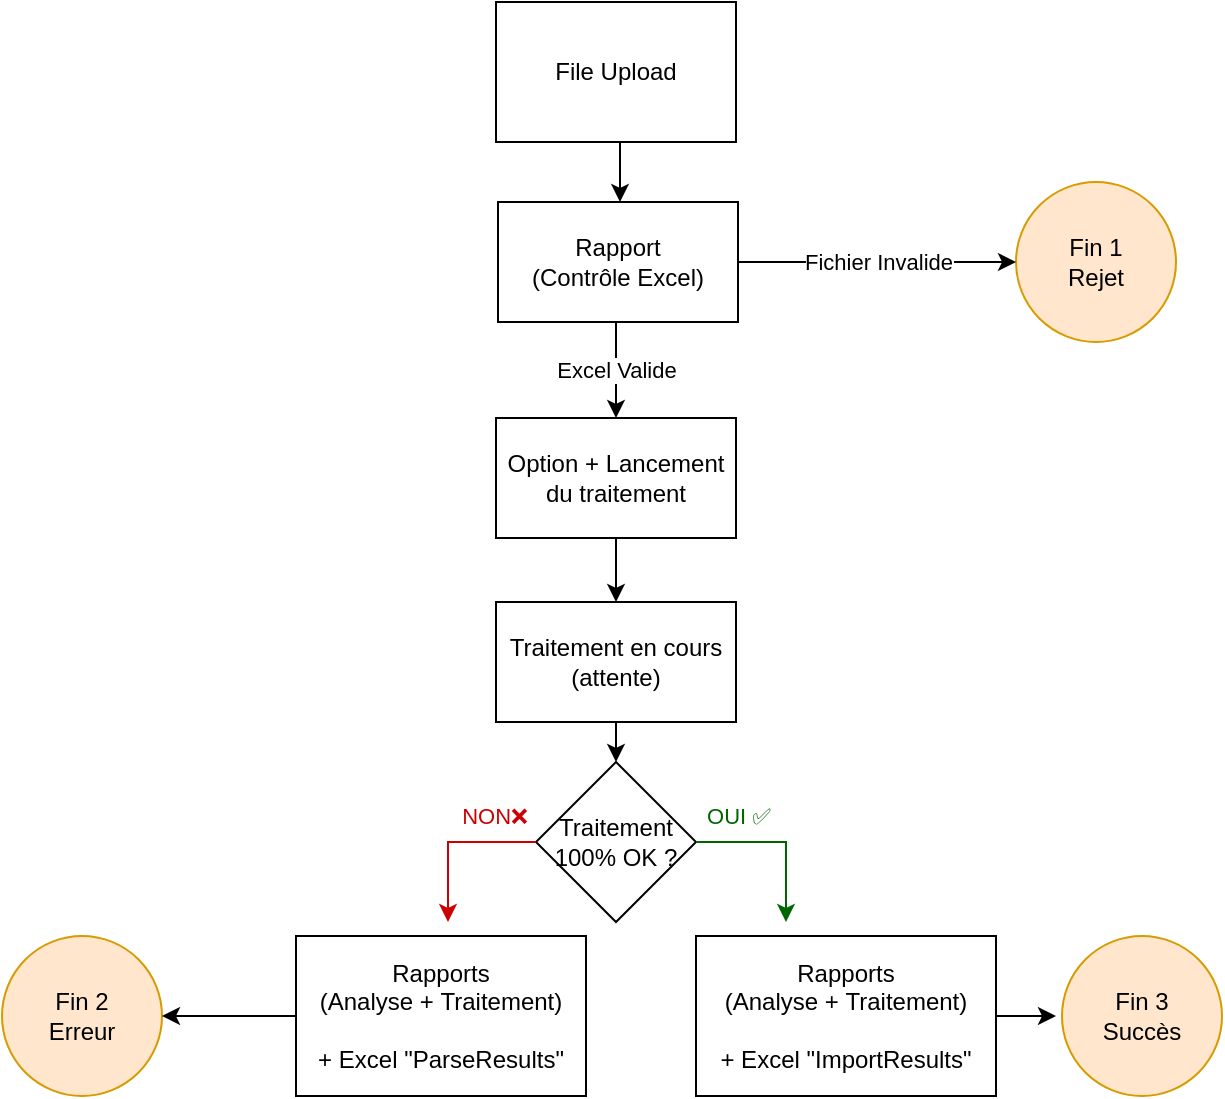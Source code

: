 <mxfile version="16.4.7" type="github">
  <diagram id="4UVPahDyf4iu8To8ODbl" name="Page-1">
    <mxGraphModel dx="1106" dy="585" grid="1" gridSize="10" guides="1" tooltips="1" connect="1" arrows="1" fold="1" page="1" pageScale="1" pageWidth="827" pageHeight="1169" math="0" shadow="0">
      <root>
        <mxCell id="0" />
        <mxCell id="1" parent="0" />
        <mxCell id="TSUCbPAbVoKPbsh4vDsl-6" value="" style="edgeStyle=orthogonalEdgeStyle;rounded=0;orthogonalLoop=1;jettySize=auto;html=1;" parent="1" edge="1">
          <mxGeometry relative="1" as="geometry">
            <mxPoint x="422" y="110" as="sourcePoint" />
            <mxPoint x="422" y="140" as="targetPoint" />
          </mxGeometry>
        </mxCell>
        <mxCell id="TSUCbPAbVoKPbsh4vDsl-1" value="File Upload" style="rounded=0;whiteSpace=wrap;html=1;" parent="1" vertex="1">
          <mxGeometry x="360" y="40" width="120" height="70" as="geometry" />
        </mxCell>
        <mxCell id="TSUCbPAbVoKPbsh4vDsl-2" value="Rapport&lt;br&gt;(Contrôle Excel)" style="rounded=0;whiteSpace=wrap;html=1;" parent="1" vertex="1">
          <mxGeometry x="361" y="140" width="120" height="60" as="geometry" />
        </mxCell>
        <mxCell id="TSUCbPAbVoKPbsh4vDsl-3" value="&lt;div&gt;&lt;span&gt;Rapports&lt;/span&gt;&lt;/div&gt;(Analyse +&amp;nbsp;Traitement)&lt;br&gt;&lt;br&gt;+ Excel &quot;ParseResults&quot;" style="rounded=0;whiteSpace=wrap;html=1;align=center;" parent="1" vertex="1">
          <mxGeometry x="260" y="507" width="145" height="80" as="geometry" />
        </mxCell>
        <mxCell id="TSUCbPAbVoKPbsh4vDsl-4" value="&lt;div&gt;&lt;span&gt;Rapports&lt;/span&gt;&lt;/div&gt;&lt;div&gt;&lt;/div&gt;(Analyse +&amp;nbsp;Traitement)&lt;br&gt;&lt;br&gt;+ Excel &quot;ImportResults&quot;" style="rounded=0;whiteSpace=wrap;html=1;align=center;" parent="1" vertex="1">
          <mxGeometry x="460" y="507" width="150" height="80" as="geometry" />
        </mxCell>
        <mxCell id="TSUCbPAbVoKPbsh4vDsl-7" value="Fin 1&lt;br&gt;Rejet" style="ellipse;whiteSpace=wrap;html=1;aspect=fixed;fillColor=#ffe6cc;strokeColor=#d79b00;" parent="1" vertex="1">
          <mxGeometry x="620" y="130" width="80" height="80" as="geometry" />
        </mxCell>
        <mxCell id="TSUCbPAbVoKPbsh4vDsl-9" value="Fichier Invalide" style="endArrow=classic;html=1;rounded=0;entryX=0;entryY=0.5;entryDx=0;entryDy=0;exitX=1;exitY=0.5;exitDx=0;exitDy=0;" parent="1" source="TSUCbPAbVoKPbsh4vDsl-2" target="TSUCbPAbVoKPbsh4vDsl-7" edge="1">
          <mxGeometry relative="1" as="geometry">
            <mxPoint x="490" y="169.5" as="sourcePoint" />
            <mxPoint x="590" y="169.5" as="targetPoint" />
          </mxGeometry>
        </mxCell>
        <mxCell id="TSUCbPAbVoKPbsh4vDsl-19" value="Excel Valide" style="endArrow=classic;html=1;rounded=0;entryX=0.5;entryY=0;entryDx=0;entryDy=0;" parent="1" target="TSUCbPAbVoKPbsh4vDsl-23" edge="1">
          <mxGeometry relative="1" as="geometry">
            <mxPoint x="420" y="200" as="sourcePoint" />
            <mxPoint x="421" y="290" as="targetPoint" />
          </mxGeometry>
        </mxCell>
        <mxCell id="TSUCbPAbVoKPbsh4vDsl-23" value="Option + Lancement du traitement" style="rounded=0;whiteSpace=wrap;html=1;" parent="1" vertex="1">
          <mxGeometry x="360" y="248" width="120" height="60" as="geometry" />
        </mxCell>
        <mxCell id="TSUCbPAbVoKPbsh4vDsl-24" value="&lt;font style=&quot;font-size: 12px&quot;&gt;Traitement 100% OK ?&lt;/font&gt;" style="rhombus;whiteSpace=wrap;html=1;" parent="1" vertex="1">
          <mxGeometry x="380" y="420" width="80" height="80" as="geometry" />
        </mxCell>
        <mxCell id="TSUCbPAbVoKPbsh4vDsl-26" value="Traitement en cours (attente)" style="rounded=0;whiteSpace=wrap;html=1;" parent="1" vertex="1">
          <mxGeometry x="360" y="340" width="120" height="60" as="geometry" />
        </mxCell>
        <mxCell id="TSUCbPAbVoKPbsh4vDsl-27" value="" style="endArrow=classic;html=1;rounded=0;entryX=0.5;entryY=0;entryDx=0;entryDy=0;exitX=0.5;exitY=1;exitDx=0;exitDy=0;" parent="1" source="TSUCbPAbVoKPbsh4vDsl-23" target="TSUCbPAbVoKPbsh4vDsl-26" edge="1">
          <mxGeometry width="50" height="50" relative="1" as="geometry">
            <mxPoint x="390" y="300" as="sourcePoint" />
            <mxPoint x="440" y="250" as="targetPoint" />
          </mxGeometry>
        </mxCell>
        <mxCell id="TSUCbPAbVoKPbsh4vDsl-30" value="Fin 3&lt;br&gt;Succès" style="ellipse;whiteSpace=wrap;html=1;aspect=fixed;fillColor=#ffe6cc;strokeColor=#d79b00;" parent="1" vertex="1">
          <mxGeometry x="643" y="507" width="80" height="80" as="geometry" />
        </mxCell>
        <mxCell id="TSUCbPAbVoKPbsh4vDsl-31" value="Fin 2&lt;br&gt;Erreur" style="ellipse;whiteSpace=wrap;html=1;aspect=fixed;fillColor=#ffe6cc;strokeColor=#d79b00;" parent="1" vertex="1">
          <mxGeometry x="113" y="507" width="80" height="80" as="geometry" />
        </mxCell>
        <mxCell id="TSUCbPAbVoKPbsh4vDsl-33" value="" style="endArrow=classic;html=1;rounded=0;exitX=1;exitY=0.5;exitDx=0;exitDy=0;" parent="1" source="TSUCbPAbVoKPbsh4vDsl-4" edge="1">
          <mxGeometry width="50" height="50" relative="1" as="geometry">
            <mxPoint x="633" y="477" as="sourcePoint" />
            <mxPoint x="640" y="547" as="targetPoint" />
          </mxGeometry>
        </mxCell>
        <mxCell id="TSUCbPAbVoKPbsh4vDsl-34" value="" style="endArrow=classic;html=1;rounded=0;exitX=0.5;exitY=1;exitDx=0;exitDy=0;entryX=0.5;entryY=0;entryDx=0;entryDy=0;" parent="1" source="TSUCbPAbVoKPbsh4vDsl-26" target="TSUCbPAbVoKPbsh4vDsl-24" edge="1">
          <mxGeometry width="50" height="50" relative="1" as="geometry">
            <mxPoint x="140" y="440" as="sourcePoint" />
            <mxPoint x="190" y="390" as="targetPoint" />
          </mxGeometry>
        </mxCell>
        <mxCell id="TSUCbPAbVoKPbsh4vDsl-35" value="" style="endArrow=classic;html=1;rounded=0;exitX=0;exitY=0.5;exitDx=0;exitDy=0;entryX=1;entryY=0.5;entryDx=0;entryDy=0;" parent="1" source="TSUCbPAbVoKPbsh4vDsl-3" target="TSUCbPAbVoKPbsh4vDsl-31" edge="1">
          <mxGeometry width="50" height="50" relative="1" as="geometry">
            <mxPoint x="403" y="377" as="sourcePoint" />
            <mxPoint x="453" y="327" as="targetPoint" />
          </mxGeometry>
        </mxCell>
        <mxCell id="TSUCbPAbVoKPbsh4vDsl-36" value="" style="endArrow=classic;html=1;rounded=0;strokeColor=#006600;" parent="1" edge="1">
          <mxGeometry relative="1" as="geometry">
            <mxPoint x="460" y="460" as="sourcePoint" />
            <mxPoint x="505" y="500" as="targetPoint" />
            <Array as="points">
              <mxPoint x="490" y="460" />
              <mxPoint x="505" y="460" />
            </Array>
          </mxGeometry>
        </mxCell>
        <mxCell id="TSUCbPAbVoKPbsh4vDsl-37" value="OUI ✅" style="edgeLabel;resizable=0;html=1;align=center;verticalAlign=middle;fontColor=#006600;" parent="TSUCbPAbVoKPbsh4vDsl-36" connectable="0" vertex="1">
          <mxGeometry relative="1" as="geometry">
            <mxPoint x="-22" y="-13" as="offset" />
          </mxGeometry>
        </mxCell>
        <mxCell id="TSUCbPAbVoKPbsh4vDsl-45" value="" style="endArrow=classic;html=1;rounded=0;exitX=0;exitY=0.5;exitDx=0;exitDy=0;strokeColor=#CC0000;" parent="1" source="TSUCbPAbVoKPbsh4vDsl-24" edge="1">
          <mxGeometry relative="1" as="geometry">
            <mxPoint x="360" y="360" as="sourcePoint" />
            <mxPoint x="336" y="500" as="targetPoint" />
            <Array as="points">
              <mxPoint x="336" y="460" />
            </Array>
          </mxGeometry>
        </mxCell>
        <mxCell id="TSUCbPAbVoKPbsh4vDsl-46" value="NON❌" style="edgeLabel;resizable=0;html=1;align=center;verticalAlign=middle;fontColor=#CC0000;" parent="TSUCbPAbVoKPbsh4vDsl-45" connectable="0" vertex="1">
          <mxGeometry relative="1" as="geometry">
            <mxPoint x="21" y="-13" as="offset" />
          </mxGeometry>
        </mxCell>
      </root>
    </mxGraphModel>
  </diagram>
</mxfile>
